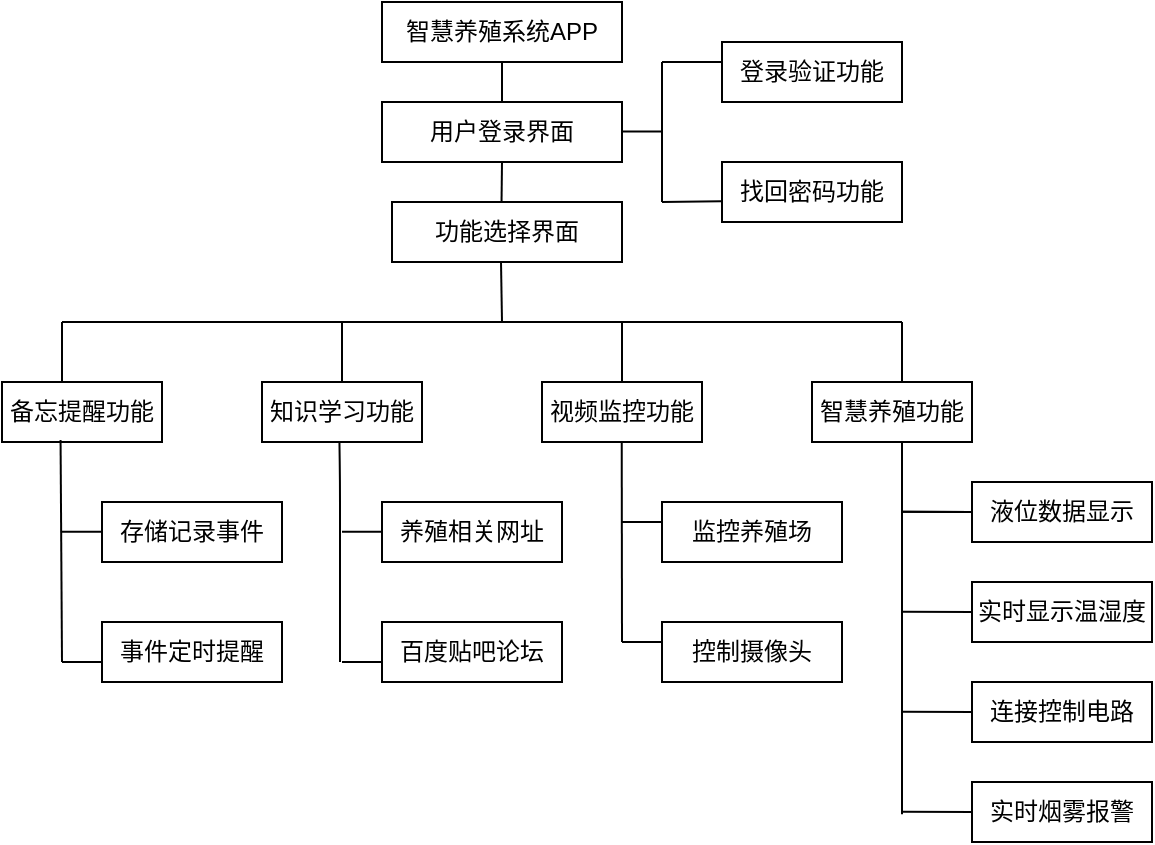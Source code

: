 <mxfile version="14.8.4" type="github">
  <diagram name="Page-1" id="bd83a815-5ea8-2e97-e5ec-87c9f400f2fa">
    <mxGraphModel dx="814" dy="414" grid="1" gridSize="10" guides="1" tooltips="1" connect="1" arrows="1" fold="1" page="1" pageScale="1.5" pageWidth="1169" pageHeight="826" background="none" math="0" shadow="0">
      <root>
        <mxCell id="0" style=";html=1;" />
        <mxCell id="1" style=";html=1;" parent="0" />
        <mxCell id="GTaibQTKU4__gtefQqnn-4" value="智慧养殖系统APP" style="rounded=0;whiteSpace=wrap;html=1;" vertex="1" parent="1">
          <mxGeometry x="310" y="160" width="120" height="30" as="geometry" />
        </mxCell>
        <mxCell id="GTaibQTKU4__gtefQqnn-5" value="用户登录界面" style="rounded=0;whiteSpace=wrap;html=1;" vertex="1" parent="1">
          <mxGeometry x="310" y="210" width="120" height="30" as="geometry" />
        </mxCell>
        <mxCell id="GTaibQTKU4__gtefQqnn-6" value="功能选择界面" style="rounded=0;whiteSpace=wrap;html=1;" vertex="1" parent="1">
          <mxGeometry x="315" y="260" width="115" height="30" as="geometry" />
        </mxCell>
        <mxCell id="GTaibQTKU4__gtefQqnn-7" value="备忘提醒功能" style="rounded=0;whiteSpace=wrap;html=1;" vertex="1" parent="1">
          <mxGeometry x="120" y="350" width="80" height="30" as="geometry" />
        </mxCell>
        <mxCell id="GTaibQTKU4__gtefQqnn-8" value="视频监控功能" style="rounded=0;whiteSpace=wrap;html=1;" vertex="1" parent="1">
          <mxGeometry x="390" y="350" width="80" height="30" as="geometry" />
        </mxCell>
        <mxCell id="GTaibQTKU4__gtefQqnn-9" value="知识学习功能" style="rounded=0;whiteSpace=wrap;html=1;" vertex="1" parent="1">
          <mxGeometry x="250" y="350" width="80" height="30" as="geometry" />
        </mxCell>
        <mxCell id="GTaibQTKU4__gtefQqnn-10" value="智慧养殖功能" style="rounded=0;whiteSpace=wrap;html=1;" vertex="1" parent="1">
          <mxGeometry x="525" y="350" width="80" height="30" as="geometry" />
        </mxCell>
        <mxCell id="GTaibQTKU4__gtefQqnn-11" value="实时显示温湿度" style="rounded=0;whiteSpace=wrap;html=1;" vertex="1" parent="1">
          <mxGeometry x="605" y="450" width="90" height="30" as="geometry" />
        </mxCell>
        <mxCell id="GTaibQTKU4__gtefQqnn-12" value="连接控制电路" style="rounded=0;whiteSpace=wrap;html=1;" vertex="1" parent="1">
          <mxGeometry x="605" y="500" width="90" height="30" as="geometry" />
        </mxCell>
        <mxCell id="GTaibQTKU4__gtefQqnn-13" value="实时烟雾报警" style="rounded=0;whiteSpace=wrap;html=1;" vertex="1" parent="1">
          <mxGeometry x="605" y="550" width="90" height="30" as="geometry" />
        </mxCell>
        <mxCell id="GTaibQTKU4__gtefQqnn-14" value="登录验证功能" style="rounded=0;whiteSpace=wrap;html=1;" vertex="1" parent="1">
          <mxGeometry x="480" y="180" width="90" height="30" as="geometry" />
        </mxCell>
        <mxCell id="GTaibQTKU4__gtefQqnn-15" value="找回密码功能" style="rounded=0;whiteSpace=wrap;html=1;" vertex="1" parent="1">
          <mxGeometry x="480" y="240" width="90" height="30" as="geometry" />
        </mxCell>
        <mxCell id="GTaibQTKU4__gtefQqnn-17" value="液位数据显示" style="rounded=0;whiteSpace=wrap;html=1;" vertex="1" parent="1">
          <mxGeometry x="605" y="400" width="90" height="30" as="geometry" />
        </mxCell>
        <mxCell id="GTaibQTKU4__gtefQqnn-22" value="存储记录事件" style="rounded=0;whiteSpace=wrap;html=1;" vertex="1" parent="1">
          <mxGeometry x="170" y="410" width="90" height="30" as="geometry" />
        </mxCell>
        <mxCell id="GTaibQTKU4__gtefQqnn-23" value="事件定时提醒" style="rounded=0;whiteSpace=wrap;html=1;" vertex="1" parent="1">
          <mxGeometry x="170" y="470" width="90" height="30" as="geometry" />
        </mxCell>
        <mxCell id="GTaibQTKU4__gtefQqnn-25" value="养殖相关网址" style="rounded=0;whiteSpace=wrap;html=1;" vertex="1" parent="1">
          <mxGeometry x="310" y="410" width="90" height="30" as="geometry" />
        </mxCell>
        <mxCell id="GTaibQTKU4__gtefQqnn-26" value="百度贴吧论坛" style="rounded=0;whiteSpace=wrap;html=1;" vertex="1" parent="1">
          <mxGeometry x="310" y="470" width="90" height="30" as="geometry" />
        </mxCell>
        <mxCell id="GTaibQTKU4__gtefQqnn-27" value="控制摄像头" style="rounded=0;whiteSpace=wrap;html=1;" vertex="1" parent="1">
          <mxGeometry x="450" y="470" width="90" height="30" as="geometry" />
        </mxCell>
        <mxCell id="GTaibQTKU4__gtefQqnn-28" value="监控养殖场" style="rounded=0;whiteSpace=wrap;html=1;" vertex="1" parent="1">
          <mxGeometry x="450" y="410" width="90" height="30" as="geometry" />
        </mxCell>
        <mxCell id="GTaibQTKU4__gtefQqnn-31" value="" style="endArrow=none;html=1;strokeWidth=1;" edge="1" parent="1">
          <mxGeometry width="50" height="50" relative="1" as="geometry">
            <mxPoint x="450" y="260" as="sourcePoint" />
            <mxPoint x="450" y="190" as="targetPoint" />
          </mxGeometry>
        </mxCell>
        <mxCell id="GTaibQTKU4__gtefQqnn-33" value="" style="endArrow=none;html=1;strokeWidth=1;entryX=0;entryY=0.333;entryDx=0;entryDy=0;entryPerimeter=0;" edge="1" parent="1" target="GTaibQTKU4__gtefQqnn-14">
          <mxGeometry width="50" height="50" relative="1" as="geometry">
            <mxPoint x="450" y="190" as="sourcePoint" />
            <mxPoint x="475" y="190" as="targetPoint" />
            <Array as="points">
              <mxPoint x="450" y="190" />
            </Array>
          </mxGeometry>
        </mxCell>
        <mxCell id="GTaibQTKU4__gtefQqnn-35" value="" style="endArrow=none;html=1;strokeWidth=1;entryX=-0.003;entryY=0.656;entryDx=0;entryDy=0;entryPerimeter=0;" edge="1" parent="1" target="GTaibQTKU4__gtefQqnn-15">
          <mxGeometry width="50" height="50" relative="1" as="geometry">
            <mxPoint x="450" y="260" as="sourcePoint" />
            <mxPoint x="510" y="230" as="targetPoint" />
            <Array as="points">
              <mxPoint x="450" y="260" />
            </Array>
          </mxGeometry>
        </mxCell>
        <mxCell id="GTaibQTKU4__gtefQqnn-36" value="" style="endArrow=none;html=1;strokeWidth=1;entryX=0.366;entryY=0.967;entryDx=0;entryDy=0;entryPerimeter=0;" edge="1" parent="1" target="GTaibQTKU4__gtefQqnn-7">
          <mxGeometry width="50" height="50" relative="1" as="geometry">
            <mxPoint x="150" y="490" as="sourcePoint" />
            <mxPoint x="150" y="382" as="targetPoint" />
          </mxGeometry>
        </mxCell>
        <mxCell id="GTaibQTKU4__gtefQqnn-37" value="" style="endArrow=none;html=1;strokeWidth=1;" edge="1" parent="1">
          <mxGeometry width="50" height="50" relative="1" as="geometry">
            <mxPoint x="150" y="424.86" as="sourcePoint" />
            <mxPoint x="170" y="424.86" as="targetPoint" />
          </mxGeometry>
        </mxCell>
        <mxCell id="GTaibQTKU4__gtefQqnn-38" value="" style="endArrow=none;html=1;strokeWidth=1;" edge="1" parent="1">
          <mxGeometry width="50" height="50" relative="1" as="geometry">
            <mxPoint x="150" y="490" as="sourcePoint" />
            <mxPoint x="170" y="490" as="targetPoint" />
            <Array as="points">
              <mxPoint x="170" y="490" />
            </Array>
          </mxGeometry>
        </mxCell>
        <mxCell id="GTaibQTKU4__gtefQqnn-41" value="" style="endArrow=none;html=1;strokeWidth=1;entryX=0.484;entryY=0.997;entryDx=0;entryDy=0;entryPerimeter=0;" edge="1" parent="1" target="GTaibQTKU4__gtefQqnn-9">
          <mxGeometry width="50" height="50" relative="1" as="geometry">
            <mxPoint x="289" y="490" as="sourcePoint" />
            <mxPoint x="290" y="380" as="targetPoint" />
            <Array as="points">
              <mxPoint x="289" y="400" />
            </Array>
          </mxGeometry>
        </mxCell>
        <mxCell id="GTaibQTKU4__gtefQqnn-42" value="" style="endArrow=none;html=1;strokeWidth=1;" edge="1" parent="1">
          <mxGeometry width="50" height="50" relative="1" as="geometry">
            <mxPoint x="290" y="424.86" as="sourcePoint" />
            <mxPoint x="310" y="424.86" as="targetPoint" />
          </mxGeometry>
        </mxCell>
        <mxCell id="GTaibQTKU4__gtefQqnn-43" value="" style="endArrow=none;html=1;strokeWidth=1;" edge="1" parent="1">
          <mxGeometry width="50" height="50" relative="1" as="geometry">
            <mxPoint x="290" y="490" as="sourcePoint" />
            <mxPoint x="310" y="490" as="targetPoint" />
          </mxGeometry>
        </mxCell>
        <mxCell id="GTaibQTKU4__gtefQqnn-44" value="" style="endArrow=none;html=1;strokeWidth=1;" edge="1" parent="1">
          <mxGeometry width="50" height="50" relative="1" as="geometry">
            <mxPoint x="430" y="480" as="sourcePoint" />
            <mxPoint x="429.86" y="380" as="targetPoint" />
          </mxGeometry>
        </mxCell>
        <mxCell id="GTaibQTKU4__gtefQqnn-45" value="" style="endArrow=none;html=1;strokeWidth=1;" edge="1" parent="1">
          <mxGeometry width="50" height="50" relative="1" as="geometry">
            <mxPoint x="430" y="420" as="sourcePoint" />
            <mxPoint x="450" y="420" as="targetPoint" />
          </mxGeometry>
        </mxCell>
        <mxCell id="GTaibQTKU4__gtefQqnn-46" value="" style="endArrow=none;html=1;strokeWidth=1;" edge="1" parent="1">
          <mxGeometry width="50" height="50" relative="1" as="geometry">
            <mxPoint x="430" y="480" as="sourcePoint" />
            <mxPoint x="450" y="480" as="targetPoint" />
          </mxGeometry>
        </mxCell>
        <mxCell id="GTaibQTKU4__gtefQqnn-47" value="" style="endArrow=none;html=1;strokeWidth=1;" edge="1" parent="1">
          <mxGeometry width="50" height="50" relative="1" as="geometry">
            <mxPoint x="570" y="566.111" as="sourcePoint" />
            <mxPoint x="570" y="380" as="targetPoint" />
          </mxGeometry>
        </mxCell>
        <mxCell id="GTaibQTKU4__gtefQqnn-48" value="" style="endArrow=none;html=1;strokeWidth=1;entryX=0;entryY=0.5;entryDx=0;entryDy=0;" edge="1" parent="1" target="GTaibQTKU4__gtefQqnn-17">
          <mxGeometry width="50" height="50" relative="1" as="geometry">
            <mxPoint x="570" y="414.86" as="sourcePoint" />
            <mxPoint x="605" y="415" as="targetPoint" />
          </mxGeometry>
        </mxCell>
        <mxCell id="GTaibQTKU4__gtefQqnn-50" value="" style="endArrow=none;html=1;strokeWidth=1;entryX=0;entryY=0.5;entryDx=0;entryDy=0;" edge="1" parent="1">
          <mxGeometry width="50" height="50" relative="1" as="geometry">
            <mxPoint x="570" y="464.86" as="sourcePoint" />
            <mxPoint x="605" y="465.0" as="targetPoint" />
          </mxGeometry>
        </mxCell>
        <mxCell id="GTaibQTKU4__gtefQqnn-51" value="" style="endArrow=none;html=1;strokeWidth=1;entryX=0;entryY=0.5;entryDx=0;entryDy=0;" edge="1" parent="1">
          <mxGeometry width="50" height="50" relative="1" as="geometry">
            <mxPoint x="570" y="514.86" as="sourcePoint" />
            <mxPoint x="605" y="515.0" as="targetPoint" />
          </mxGeometry>
        </mxCell>
        <mxCell id="GTaibQTKU4__gtefQqnn-52" value="" style="endArrow=none;html=1;strokeWidth=1;entryX=0;entryY=0.5;entryDx=0;entryDy=0;" edge="1" parent="1">
          <mxGeometry width="50" height="50" relative="1" as="geometry">
            <mxPoint x="570" y="414.86" as="sourcePoint" />
            <mxPoint x="605" y="415.0" as="targetPoint" />
          </mxGeometry>
        </mxCell>
        <mxCell id="GTaibQTKU4__gtefQqnn-53" value="" style="endArrow=none;html=1;strokeWidth=1;entryX=0;entryY=0.5;entryDx=0;entryDy=0;" edge="1" parent="1">
          <mxGeometry width="50" height="50" relative="1" as="geometry">
            <mxPoint x="570" y="564.86" as="sourcePoint" />
            <mxPoint x="605" y="565.0" as="targetPoint" />
          </mxGeometry>
        </mxCell>
        <mxCell id="GTaibQTKU4__gtefQqnn-54" value="" style="endArrow=none;html=1;strokeWidth=1;exitX=0.5;exitY=0;exitDx=0;exitDy=0;" edge="1" parent="1" source="GTaibQTKU4__gtefQqnn-5">
          <mxGeometry width="50" height="50" relative="1" as="geometry">
            <mxPoint x="320" y="190" as="sourcePoint" />
            <mxPoint x="370" y="190" as="targetPoint" />
          </mxGeometry>
        </mxCell>
        <mxCell id="GTaibQTKU4__gtefQqnn-55" value="" style="endArrow=none;html=1;strokeWidth=1;" edge="1" parent="1">
          <mxGeometry width="50" height="50" relative="1" as="geometry">
            <mxPoint x="369.77" y="260" as="sourcePoint" />
            <mxPoint x="370" y="240" as="targetPoint" />
          </mxGeometry>
        </mxCell>
        <mxCell id="GTaibQTKU4__gtefQqnn-57" value="" style="endArrow=none;html=1;strokeWidth=1;" edge="1" parent="1">
          <mxGeometry width="50" height="50" relative="1" as="geometry">
            <mxPoint x="150" y="320" as="sourcePoint" />
            <mxPoint x="570" y="320" as="targetPoint" />
          </mxGeometry>
        </mxCell>
        <mxCell id="GTaibQTKU4__gtefQqnn-58" value="" style="endArrow=none;html=1;strokeWidth=1;" edge="1" parent="1">
          <mxGeometry width="50" height="50" relative="1" as="geometry">
            <mxPoint x="150" y="350" as="sourcePoint" />
            <mxPoint x="150" y="320" as="targetPoint" />
          </mxGeometry>
        </mxCell>
        <mxCell id="GTaibQTKU4__gtefQqnn-60" value="" style="endArrow=none;html=1;strokeWidth=1;" edge="1" parent="1">
          <mxGeometry width="50" height="50" relative="1" as="geometry">
            <mxPoint x="290.0" y="350" as="sourcePoint" />
            <mxPoint x="290.0" y="320" as="targetPoint" />
          </mxGeometry>
        </mxCell>
        <mxCell id="GTaibQTKU4__gtefQqnn-61" value="" style="endArrow=none;html=1;strokeWidth=1;" edge="1" parent="1">
          <mxGeometry width="50" height="50" relative="1" as="geometry">
            <mxPoint x="430.0" y="350" as="sourcePoint" />
            <mxPoint x="430.0" y="320" as="targetPoint" />
          </mxGeometry>
        </mxCell>
        <mxCell id="GTaibQTKU4__gtefQqnn-62" value="" style="endArrow=none;html=1;strokeWidth=1;" edge="1" parent="1">
          <mxGeometry width="50" height="50" relative="1" as="geometry">
            <mxPoint x="570" y="350" as="sourcePoint" />
            <mxPoint x="570" y="320" as="targetPoint" />
          </mxGeometry>
        </mxCell>
        <mxCell id="GTaibQTKU4__gtefQqnn-63" value="" style="endArrow=none;html=1;strokeWidth=1;" edge="1" parent="1">
          <mxGeometry width="50" height="50" relative="1" as="geometry">
            <mxPoint x="370" y="320" as="sourcePoint" />
            <mxPoint x="369.5" y="290" as="targetPoint" />
          </mxGeometry>
        </mxCell>
        <mxCell id="GTaibQTKU4__gtefQqnn-65" value="" style="endArrow=none;html=1;strokeWidth=1;" edge="1" parent="1">
          <mxGeometry width="50" height="50" relative="1" as="geometry">
            <mxPoint x="430" y="224.71" as="sourcePoint" />
            <mxPoint x="450" y="224.79" as="targetPoint" />
          </mxGeometry>
        </mxCell>
      </root>
    </mxGraphModel>
  </diagram>
</mxfile>
